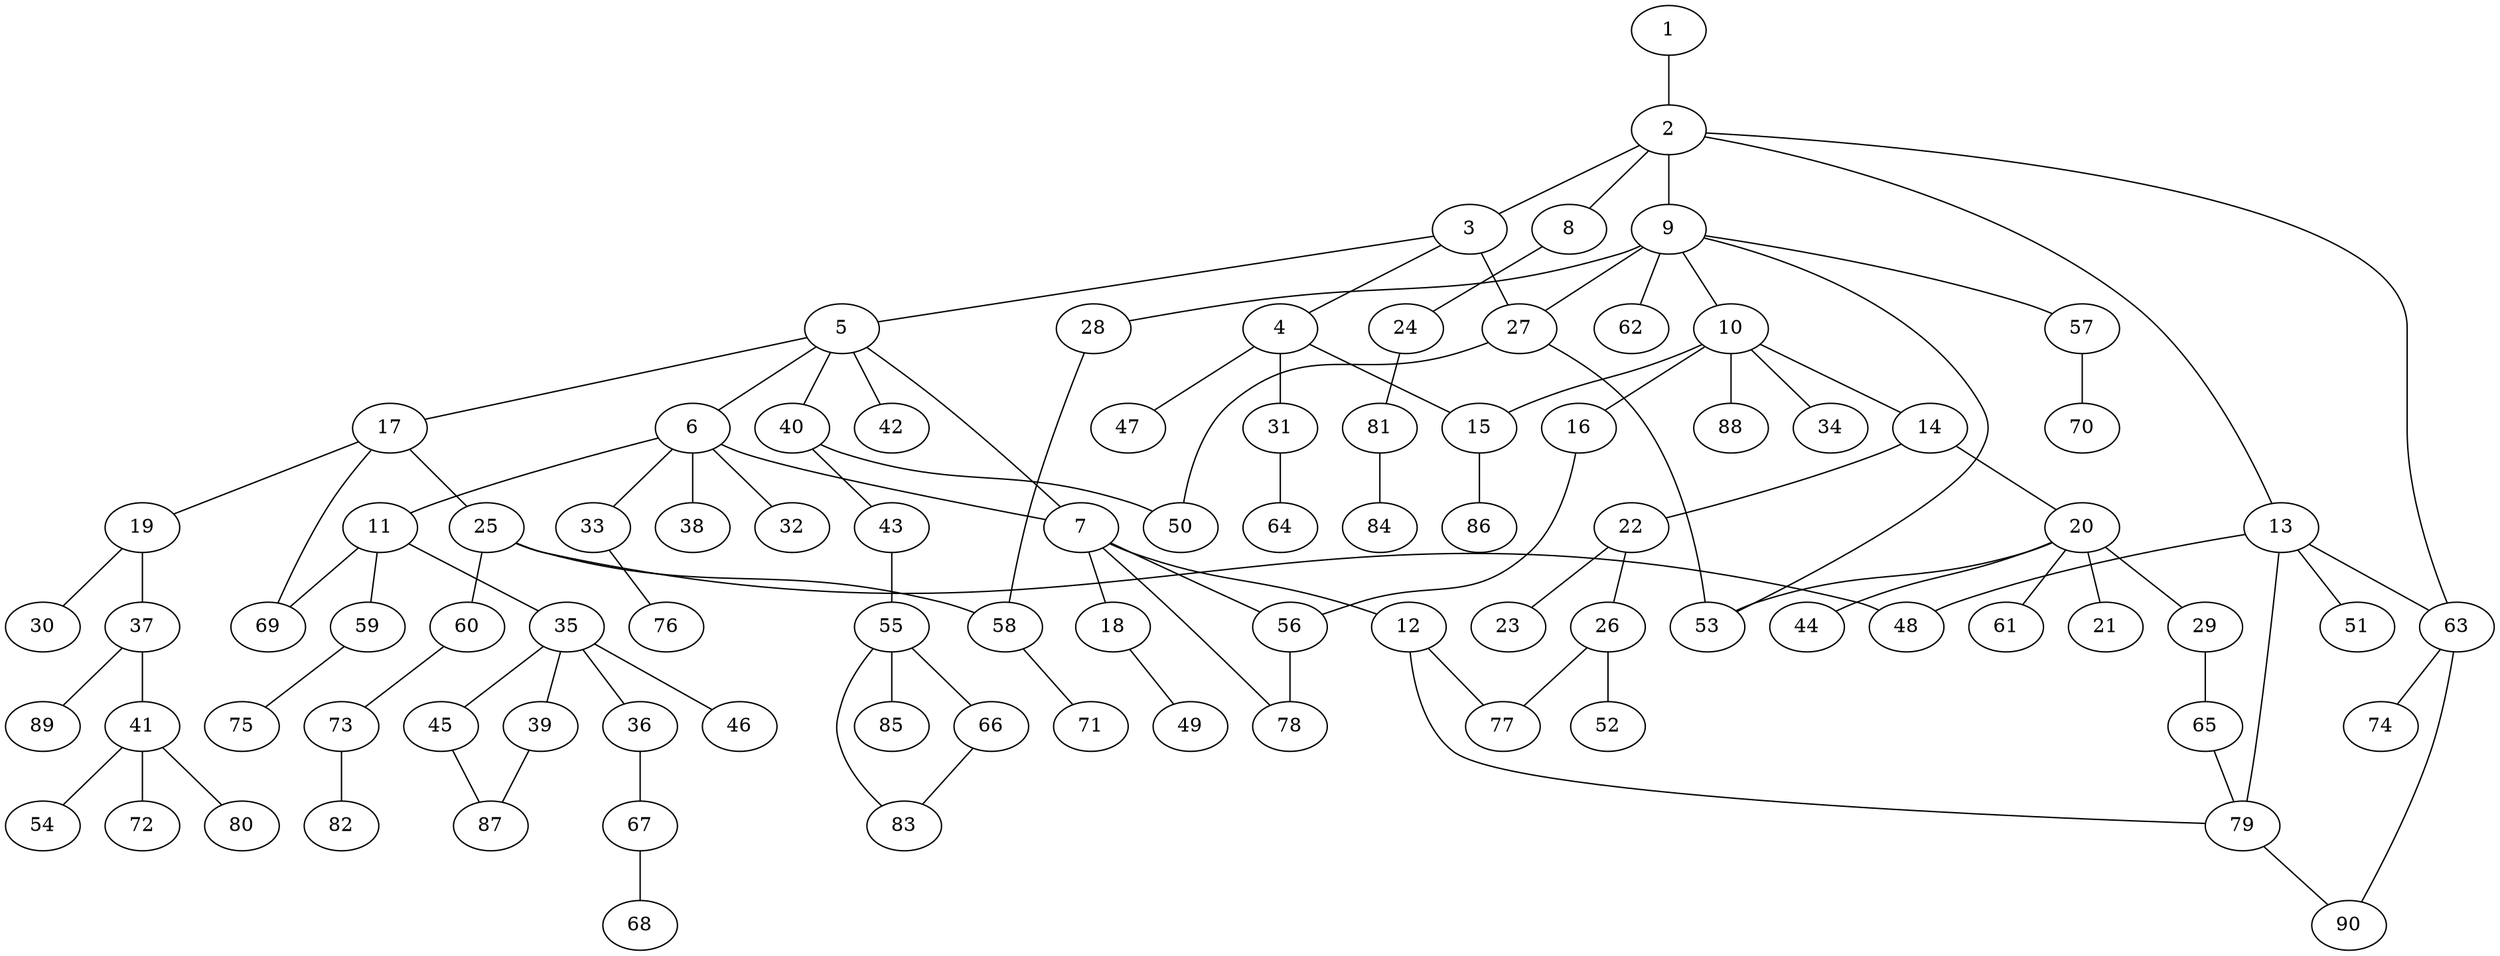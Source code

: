graph graphname {1--2
2--3
2--8
2--9
2--13
2--63
3--4
3--5
3--27
4--15
4--31
4--47
5--6
5--7
5--17
5--40
5--42
6--7
6--11
6--32
6--33
6--38
7--12
7--18
7--56
7--78
8--24
9--10
9--27
9--28
9--53
9--57
9--62
10--14
10--15
10--16
10--34
10--88
11--35
11--59
11--69
12--77
12--79
13--48
13--51
13--63
13--79
14--20
14--22
15--86
16--56
17--19
17--25
17--69
18--49
19--30
19--37
20--21
20--29
20--44
20--53
20--61
22--23
22--26
24--81
25--48
25--58
25--60
26--52
26--77
27--50
27--53
28--58
29--65
31--64
33--76
35--36
35--39
35--45
35--46
36--67
37--41
37--89
39--87
40--43
40--50
41--54
41--72
41--80
43--55
45--87
55--66
55--83
55--85
56--78
57--70
58--71
59--75
60--73
63--74
63--90
65--79
66--83
67--68
73--82
79--90
81--84
}